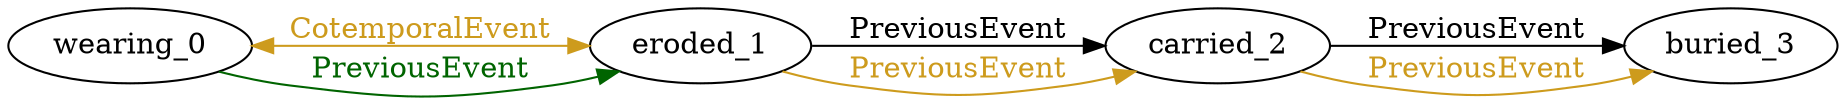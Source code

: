 digraph finite_state_machine { 
	rankdir=LR;
	size="50,50";
node0 [label = "wearing_0"]
node1 [label = "eroded_1"]
node2 [label = "carried_2"]
node3 [label = "buried_3"]
node0 -> node1 [ label = "CotemporalEvent" fontcolor="goldenrod3" dir = "both" color = "goldenrod3"];
node1 -> node2 [ label = "PreviousEvent" fontcolor="black"  color = "Black"];
node1 -> node2 [ label = "PreviousEvent" fontcolor="goldenrod3"  color = "goldenrod3"];
node2 -> node3 [ label = "PreviousEvent" fontcolor="black"  color = "Black"];
node2 -> node3 [ label = "PreviousEvent" fontcolor="goldenrod3"  color = "goldenrod3"];
node0 -> node1 [ label = "PreviousEvent" fontcolor="darkgreen"  color = "darkgreen"];
}